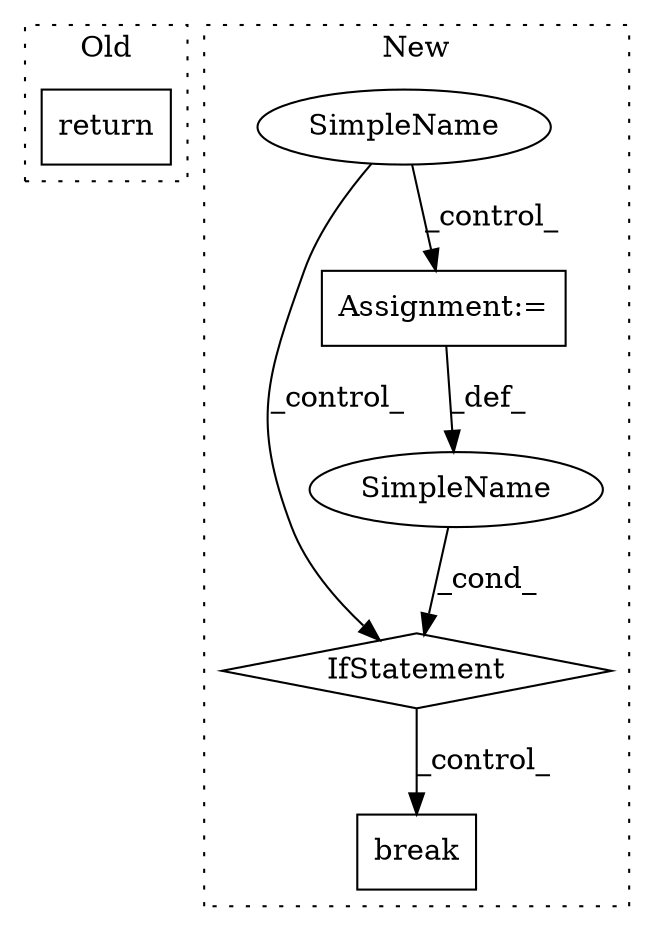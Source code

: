 digraph G {
subgraph cluster0 {
1 [label="return" a="41" s="21934" l="7" shape="box"];
label = "Old";
style="dotted";
}
subgraph cluster1 {
2 [label="break" a="10" s="24104" l="6" shape="box"];
3 [label="IfStatement" a="25" s="23998,24055" l="4,2" shape="diamond"];
4 [label="SimpleName" a="42" s="" l="" shape="ellipse"];
5 [label="SimpleName" a="42" s="" l="" shape="ellipse"];
6 [label="Assignment:=" a="7" s="23709" l="14" shape="box"];
label = "New";
style="dotted";
}
3 -> 2 [label="_control_"];
4 -> 3 [label="_cond_"];
5 -> 3 [label="_control_"];
5 -> 6 [label="_control_"];
6 -> 4 [label="_def_"];
}